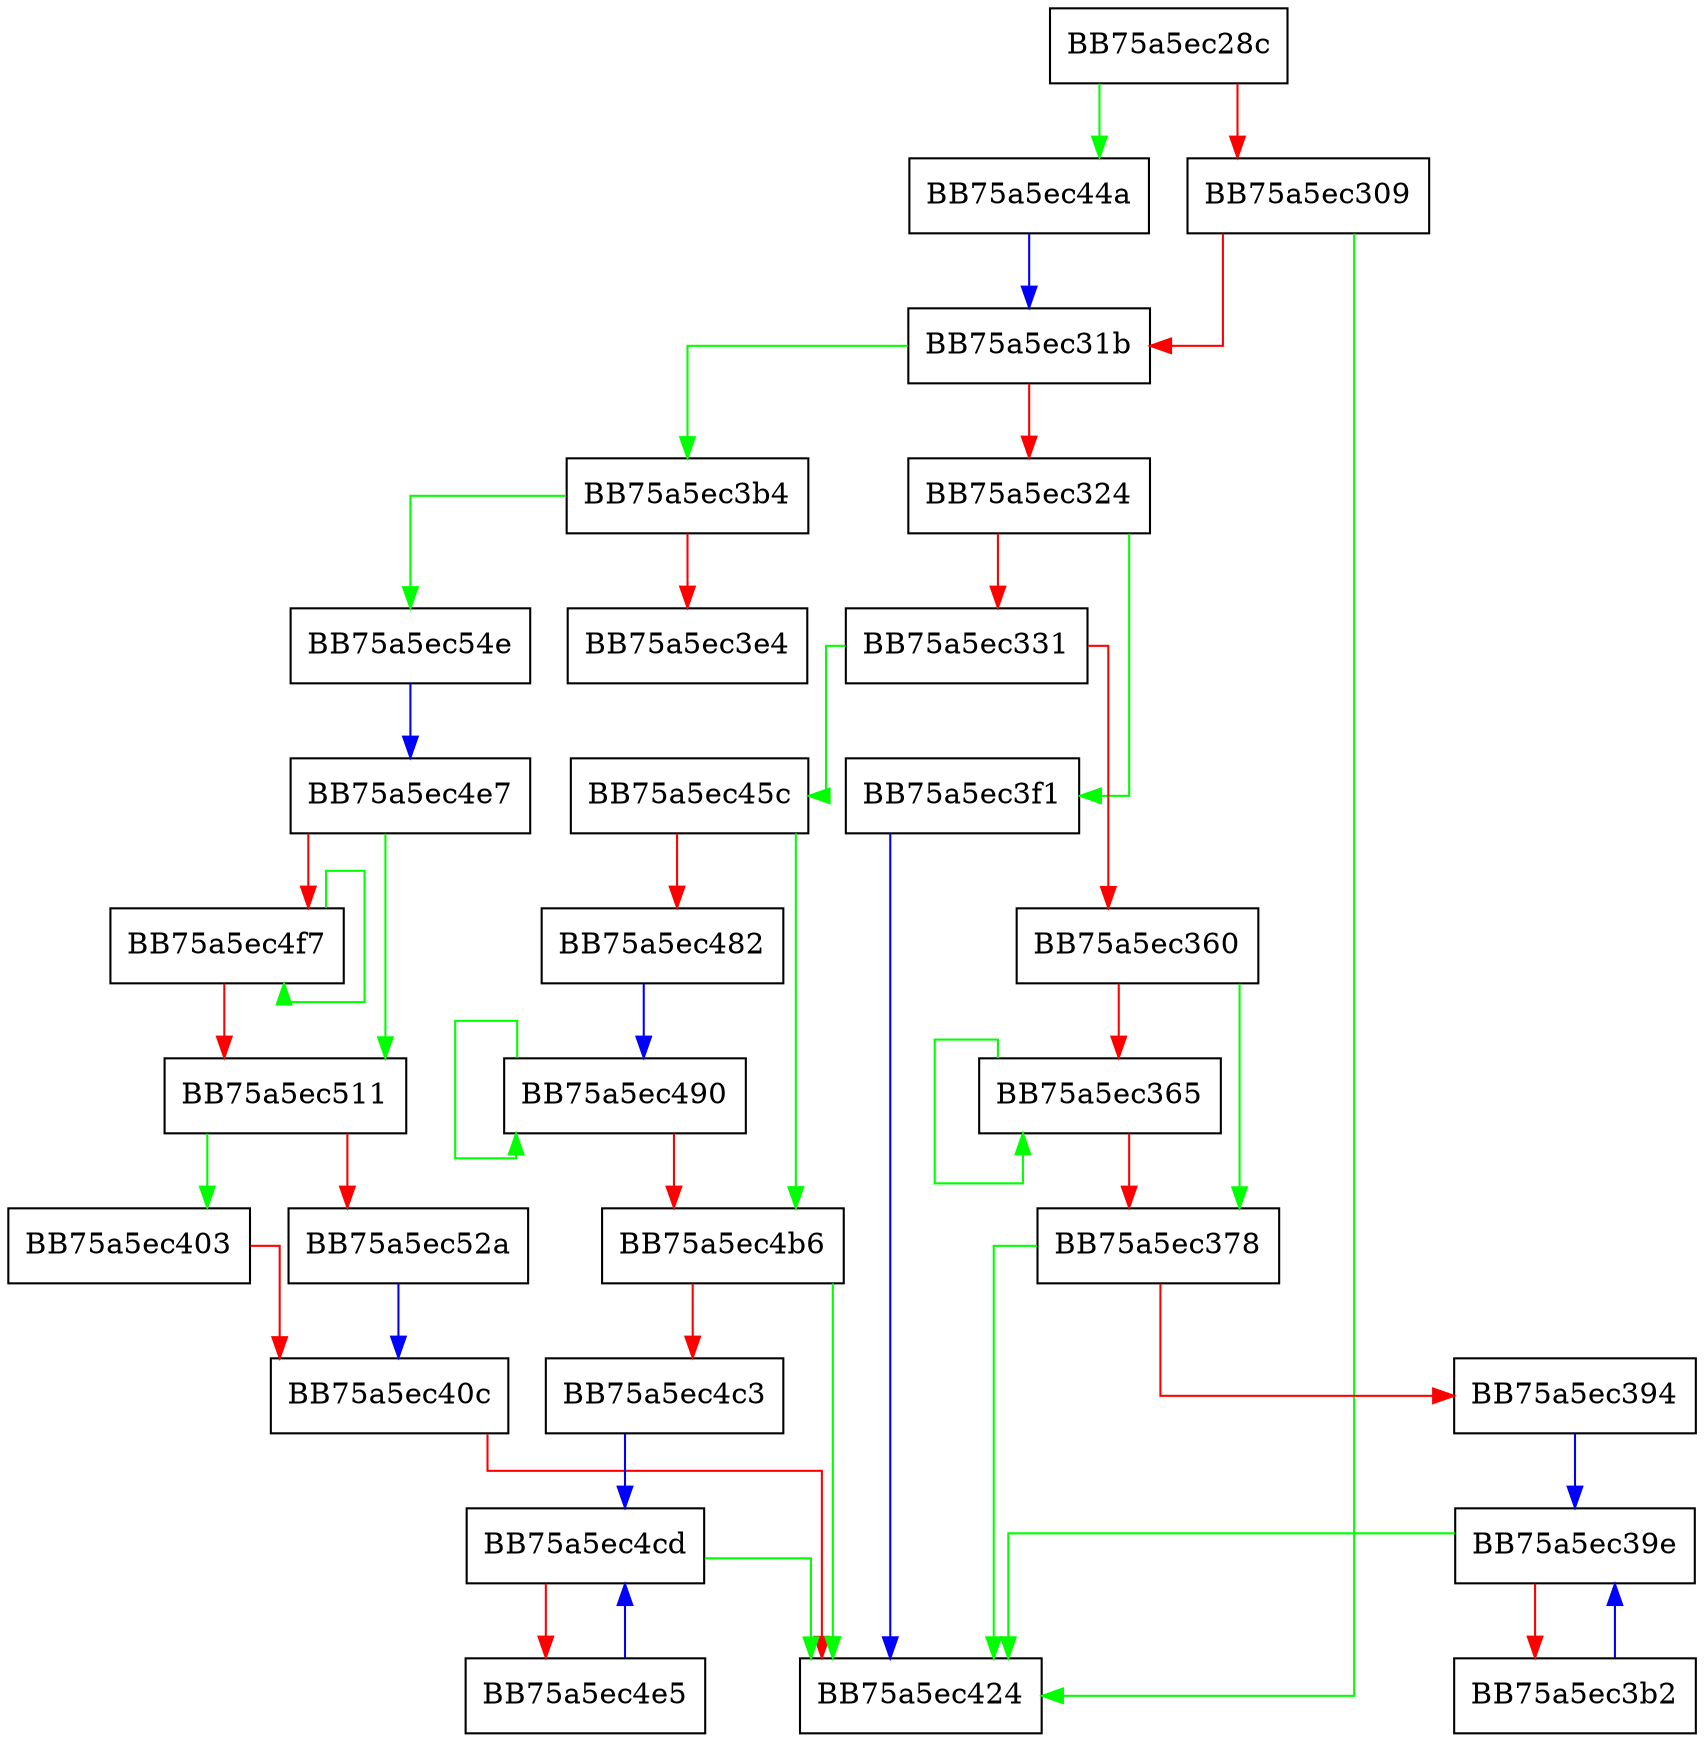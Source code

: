 digraph insert {
  node [shape="box"];
  graph [splines=ortho];
  BB75a5ec28c -> BB75a5ec44a [color="green"];
  BB75a5ec28c -> BB75a5ec309 [color="red"];
  BB75a5ec309 -> BB75a5ec424 [color="green"];
  BB75a5ec309 -> BB75a5ec31b [color="red"];
  BB75a5ec31b -> BB75a5ec3b4 [color="green"];
  BB75a5ec31b -> BB75a5ec324 [color="red"];
  BB75a5ec324 -> BB75a5ec3f1 [color="green"];
  BB75a5ec324 -> BB75a5ec331 [color="red"];
  BB75a5ec331 -> BB75a5ec45c [color="green"];
  BB75a5ec331 -> BB75a5ec360 [color="red"];
  BB75a5ec360 -> BB75a5ec378 [color="green"];
  BB75a5ec360 -> BB75a5ec365 [color="red"];
  BB75a5ec365 -> BB75a5ec365 [color="green"];
  BB75a5ec365 -> BB75a5ec378 [color="red"];
  BB75a5ec378 -> BB75a5ec424 [color="green"];
  BB75a5ec378 -> BB75a5ec394 [color="red"];
  BB75a5ec394 -> BB75a5ec39e [color="blue"];
  BB75a5ec39e -> BB75a5ec424 [color="green"];
  BB75a5ec39e -> BB75a5ec3b2 [color="red"];
  BB75a5ec3b2 -> BB75a5ec39e [color="blue"];
  BB75a5ec3b4 -> BB75a5ec54e [color="green"];
  BB75a5ec3b4 -> BB75a5ec3e4 [color="red"];
  BB75a5ec3f1 -> BB75a5ec424 [color="blue"];
  BB75a5ec403 -> BB75a5ec40c [color="red"];
  BB75a5ec40c -> BB75a5ec424 [color="red"];
  BB75a5ec44a -> BB75a5ec31b [color="blue"];
  BB75a5ec45c -> BB75a5ec4b6 [color="green"];
  BB75a5ec45c -> BB75a5ec482 [color="red"];
  BB75a5ec482 -> BB75a5ec490 [color="blue"];
  BB75a5ec490 -> BB75a5ec490 [color="green"];
  BB75a5ec490 -> BB75a5ec4b6 [color="red"];
  BB75a5ec4b6 -> BB75a5ec424 [color="green"];
  BB75a5ec4b6 -> BB75a5ec4c3 [color="red"];
  BB75a5ec4c3 -> BB75a5ec4cd [color="blue"];
  BB75a5ec4cd -> BB75a5ec424 [color="green"];
  BB75a5ec4cd -> BB75a5ec4e5 [color="red"];
  BB75a5ec4e5 -> BB75a5ec4cd [color="blue"];
  BB75a5ec4e7 -> BB75a5ec511 [color="green"];
  BB75a5ec4e7 -> BB75a5ec4f7 [color="red"];
  BB75a5ec4f7 -> BB75a5ec4f7 [color="green"];
  BB75a5ec4f7 -> BB75a5ec511 [color="red"];
  BB75a5ec511 -> BB75a5ec403 [color="green"];
  BB75a5ec511 -> BB75a5ec52a [color="red"];
  BB75a5ec52a -> BB75a5ec40c [color="blue"];
  BB75a5ec54e -> BB75a5ec4e7 [color="blue"];
}